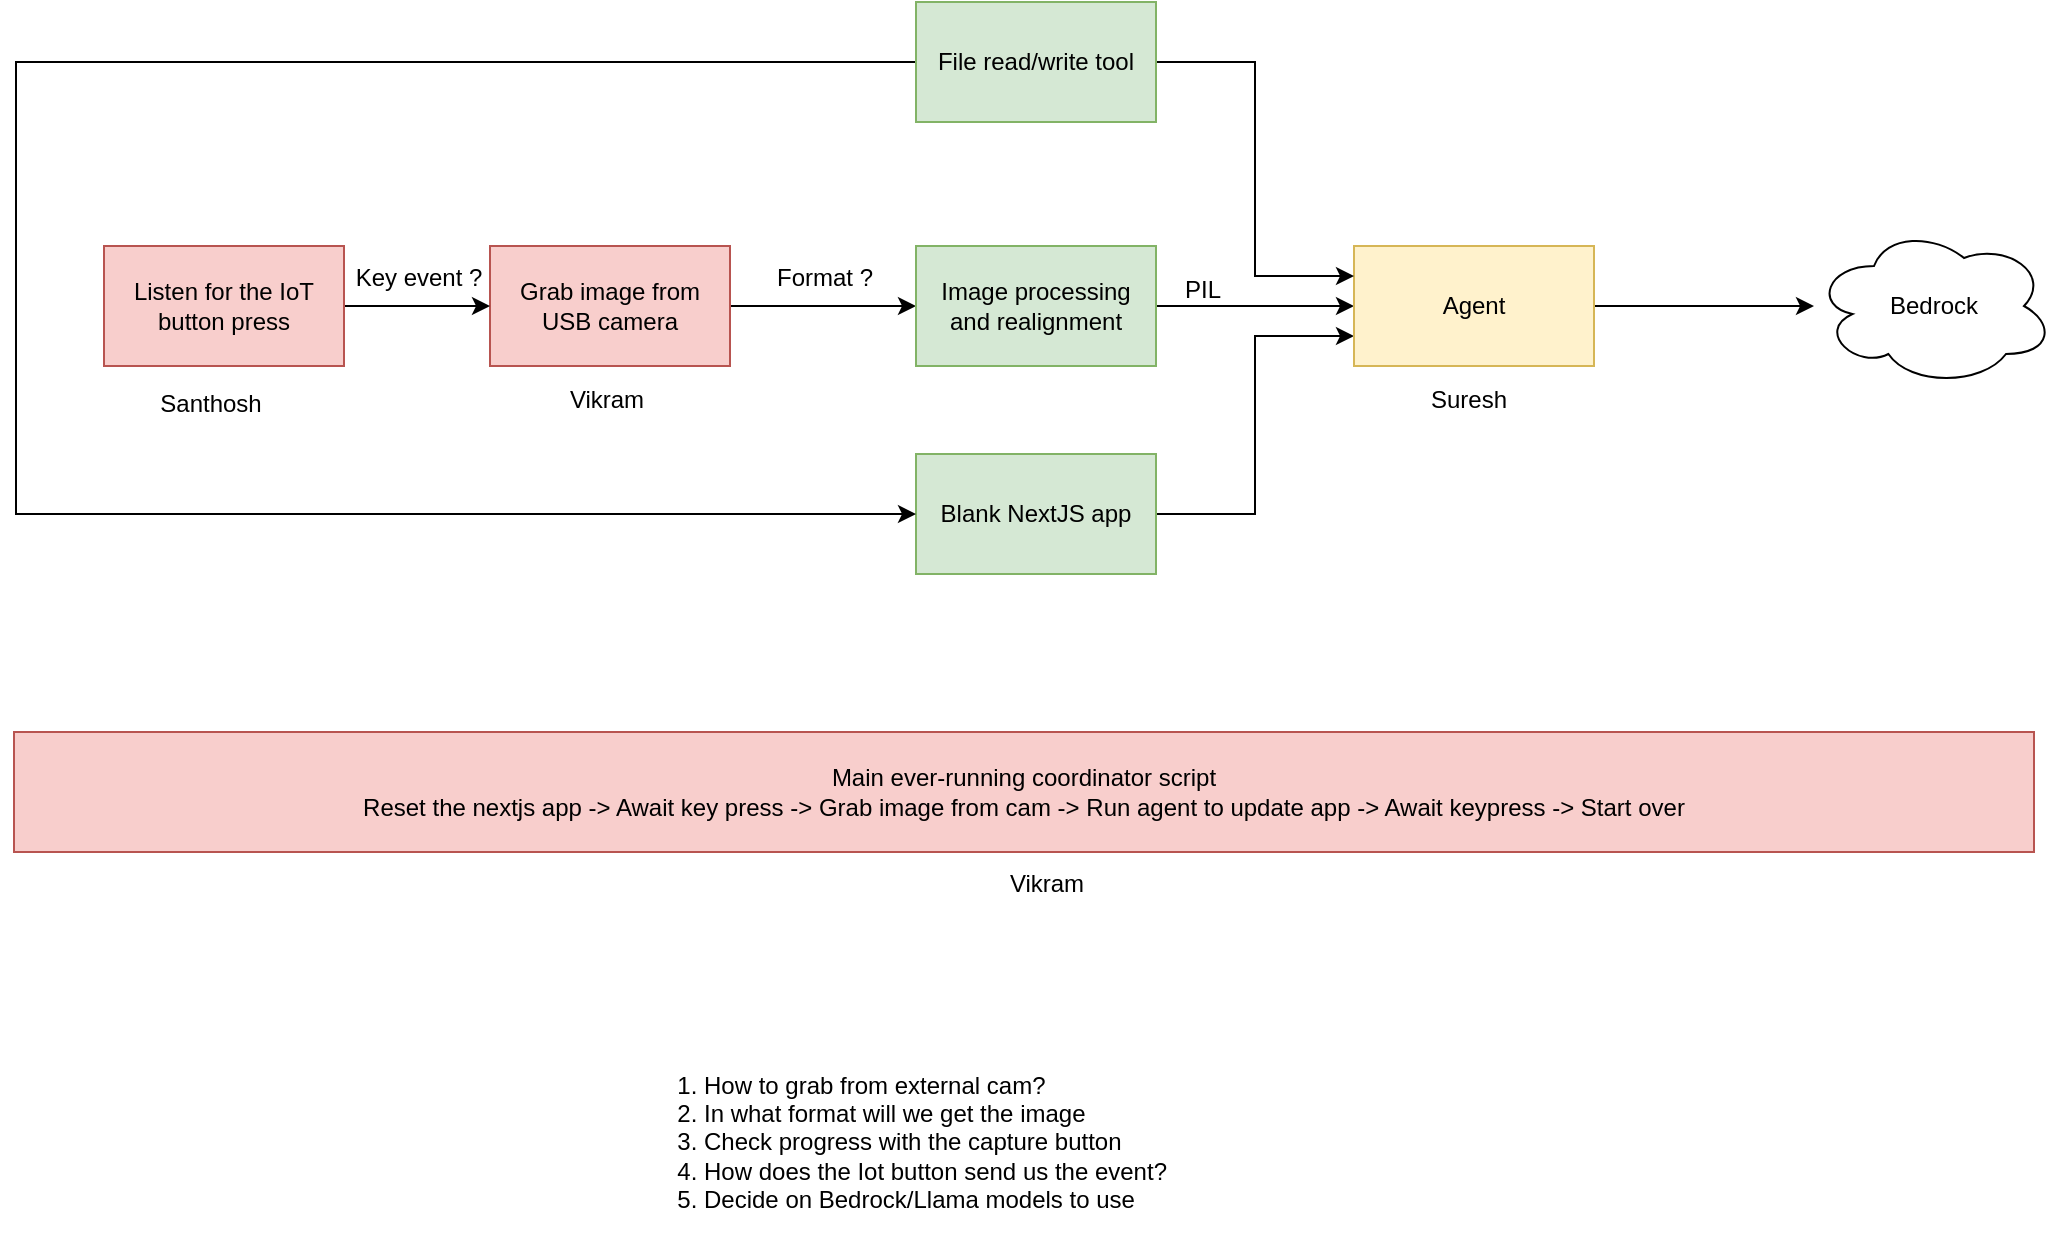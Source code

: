 <mxfile version="21.7.4" type="device">
  <diagram name="Page-1" id="d46uYLWLomVtQoS8eJte">
    <mxGraphModel dx="2100" dy="1155" grid="0" gridSize="10" guides="1" tooltips="1" connect="1" arrows="1" fold="1" page="0" pageScale="1" pageWidth="827" pageHeight="1169" math="0" shadow="0">
      <root>
        <mxCell id="0" />
        <mxCell id="1" parent="0" />
        <mxCell id="-YU-X2CwbC23snyHU5Ro-4" style="edgeStyle=orthogonalEdgeStyle;rounded=0;orthogonalLoop=1;jettySize=auto;html=1;entryX=0;entryY=0.5;entryDx=0;entryDy=0;" edge="1" parent="1" source="-YU-X2CwbC23snyHU5Ro-1" target="-YU-X2CwbC23snyHU5Ro-3">
          <mxGeometry relative="1" as="geometry" />
        </mxCell>
        <mxCell id="-YU-X2CwbC23snyHU5Ro-1" value="Grab image from USB camera" style="rounded=0;whiteSpace=wrap;html=1;fillColor=#f8cecc;strokeColor=#b85450;" vertex="1" parent="1">
          <mxGeometry x="-184" y="270" width="120" height="60" as="geometry" />
        </mxCell>
        <mxCell id="-YU-X2CwbC23snyHU5Ro-2" value="&lt;ol&gt;&lt;li&gt;How to grab from external cam?&lt;/li&gt;&lt;li&gt;In what format will we get the image&lt;/li&gt;&lt;li&gt;Check progress with the capture button&lt;/li&gt;&lt;li&gt;How does the Iot button send us the event?&lt;/li&gt;&lt;li&gt;Decide on Bedrock/Llama models to use&lt;/li&gt;&lt;/ol&gt;" style="text;html=1;align=left;verticalAlign=middle;resizable=0;points=[];autosize=1;strokeColor=none;fillColor=none;" vertex="1" parent="1">
          <mxGeometry x="-119" y="664" width="290" height="108" as="geometry" />
        </mxCell>
        <mxCell id="-YU-X2CwbC23snyHU5Ro-12" style="edgeStyle=orthogonalEdgeStyle;rounded=0;orthogonalLoop=1;jettySize=auto;html=1;entryX=0;entryY=0.5;entryDx=0;entryDy=0;" edge="1" parent="1" source="-YU-X2CwbC23snyHU5Ro-3" target="-YU-X2CwbC23snyHU5Ro-11">
          <mxGeometry relative="1" as="geometry" />
        </mxCell>
        <mxCell id="-YU-X2CwbC23snyHU5Ro-3" value="Image processing and realignment" style="rounded=0;whiteSpace=wrap;html=1;fillColor=#d5e8d4;strokeColor=#82b366;" vertex="1" parent="1">
          <mxGeometry x="29" y="270" width="120" height="60" as="geometry" />
        </mxCell>
        <mxCell id="-YU-X2CwbC23snyHU5Ro-5" value="PIL" style="text;html=1;align=center;verticalAlign=middle;resizable=0;points=[];autosize=1;strokeColor=none;fillColor=none;" vertex="1" parent="1">
          <mxGeometry x="154" y="279" width="36" height="26" as="geometry" />
        </mxCell>
        <mxCell id="-YU-X2CwbC23snyHU5Ro-6" value="Format ?" style="text;html=1;align=center;verticalAlign=middle;resizable=0;points=[];autosize=1;strokeColor=none;fillColor=none;" vertex="1" parent="1">
          <mxGeometry x="-50" y="273" width="66" height="26" as="geometry" />
        </mxCell>
        <mxCell id="-YU-X2CwbC23snyHU5Ro-8" style="edgeStyle=orthogonalEdgeStyle;rounded=0;orthogonalLoop=1;jettySize=auto;html=1;entryX=0;entryY=0.5;entryDx=0;entryDy=0;" edge="1" parent="1" source="-YU-X2CwbC23snyHU5Ro-7" target="-YU-X2CwbC23snyHU5Ro-1">
          <mxGeometry relative="1" as="geometry" />
        </mxCell>
        <mxCell id="-YU-X2CwbC23snyHU5Ro-7" value="Listen for the IoT button press" style="rounded=0;whiteSpace=wrap;html=1;fillColor=#f8cecc;strokeColor=#b85450;" vertex="1" parent="1">
          <mxGeometry x="-377" y="270" width="120" height="60" as="geometry" />
        </mxCell>
        <mxCell id="-YU-X2CwbC23snyHU5Ro-9" value="Key event ?" style="text;html=1;align=center;verticalAlign=middle;resizable=0;points=[];autosize=1;strokeColor=none;fillColor=none;" vertex="1" parent="1">
          <mxGeometry x="-261" y="273" width="81" height="26" as="geometry" />
        </mxCell>
        <mxCell id="-YU-X2CwbC23snyHU5Ro-13" style="edgeStyle=orthogonalEdgeStyle;rounded=0;orthogonalLoop=1;jettySize=auto;html=1;entryX=0;entryY=0.75;entryDx=0;entryDy=0;" edge="1" parent="1" source="-YU-X2CwbC23snyHU5Ro-10" target="-YU-X2CwbC23snyHU5Ro-11">
          <mxGeometry relative="1" as="geometry" />
        </mxCell>
        <mxCell id="-YU-X2CwbC23snyHU5Ro-10" value="Blank NextJS app" style="rounded=0;whiteSpace=wrap;html=1;fillColor=#d5e8d4;strokeColor=#82b366;" vertex="1" parent="1">
          <mxGeometry x="29" y="374" width="120" height="60" as="geometry" />
        </mxCell>
        <mxCell id="-YU-X2CwbC23snyHU5Ro-17" style="edgeStyle=orthogonalEdgeStyle;rounded=0;orthogonalLoop=1;jettySize=auto;html=1;" edge="1" parent="1" source="-YU-X2CwbC23snyHU5Ro-11" target="-YU-X2CwbC23snyHU5Ro-16">
          <mxGeometry relative="1" as="geometry" />
        </mxCell>
        <mxCell id="-YU-X2CwbC23snyHU5Ro-11" value="Agent" style="rounded=0;whiteSpace=wrap;html=1;fillColor=#fff2cc;strokeColor=#d6b656;" vertex="1" parent="1">
          <mxGeometry x="248" y="270" width="120" height="60" as="geometry" />
        </mxCell>
        <mxCell id="-YU-X2CwbC23snyHU5Ro-15" style="edgeStyle=orthogonalEdgeStyle;rounded=0;orthogonalLoop=1;jettySize=auto;html=1;entryX=0;entryY=0.25;entryDx=0;entryDy=0;" edge="1" parent="1" source="-YU-X2CwbC23snyHU5Ro-14" target="-YU-X2CwbC23snyHU5Ro-11">
          <mxGeometry relative="1" as="geometry" />
        </mxCell>
        <mxCell id="-YU-X2CwbC23snyHU5Ro-19" style="edgeStyle=orthogonalEdgeStyle;rounded=0;orthogonalLoop=1;jettySize=auto;html=1;entryX=0;entryY=0.5;entryDx=0;entryDy=0;" edge="1" parent="1" source="-YU-X2CwbC23snyHU5Ro-14" target="-YU-X2CwbC23snyHU5Ro-10">
          <mxGeometry relative="1" as="geometry">
            <Array as="points">
              <mxPoint x="-421" y="178" />
              <mxPoint x="-421" y="404" />
            </Array>
          </mxGeometry>
        </mxCell>
        <mxCell id="-YU-X2CwbC23snyHU5Ro-14" value="File read/write tool" style="rounded=0;whiteSpace=wrap;html=1;fillColor=#d5e8d4;strokeColor=#82b366;" vertex="1" parent="1">
          <mxGeometry x="29" y="148" width="120" height="60" as="geometry" />
        </mxCell>
        <mxCell id="-YU-X2CwbC23snyHU5Ro-16" value="Bedrock" style="ellipse;shape=cloud;whiteSpace=wrap;html=1;" vertex="1" parent="1">
          <mxGeometry x="478" y="260" width="120" height="80" as="geometry" />
        </mxCell>
        <mxCell id="-YU-X2CwbC23snyHU5Ro-18" value="Main ever-running coordinator script&lt;br&gt;Reset the nextjs app -&amp;gt; Await key press -&amp;gt; Grab image from cam -&amp;gt; Run agent to update app -&amp;gt; Await keypress -&amp;gt;&amp;nbsp;Start over" style="rounded=0;whiteSpace=wrap;html=1;fillColor=#f8cecc;strokeColor=#b85450;" vertex="1" parent="1">
          <mxGeometry x="-422" y="513" width="1010" height="60" as="geometry" />
        </mxCell>
        <mxCell id="-YU-X2CwbC23snyHU5Ro-20" value="Suresh" style="text;html=1;align=center;verticalAlign=middle;resizable=0;points=[];autosize=1;strokeColor=none;fillColor=none;" vertex="1" parent="1">
          <mxGeometry x="277" y="334" width="56" height="26" as="geometry" />
        </mxCell>
        <mxCell id="-YU-X2CwbC23snyHU5Ro-21" value="Vikram" style="text;html=1;align=center;verticalAlign=middle;resizable=0;points=[];autosize=1;strokeColor=none;fillColor=none;" vertex="1" parent="1">
          <mxGeometry x="-154" y="334" width="55" height="26" as="geometry" />
        </mxCell>
        <mxCell id="-YU-X2CwbC23snyHU5Ro-22" value="Vikram" style="text;html=1;align=center;verticalAlign=middle;resizable=0;points=[];autosize=1;strokeColor=none;fillColor=none;" vertex="1" parent="1">
          <mxGeometry x="66" y="576" width="55" height="26" as="geometry" />
        </mxCell>
        <mxCell id="-YU-X2CwbC23snyHU5Ro-23" value="Santhosh" style="text;html=1;align=center;verticalAlign=middle;resizable=0;points=[];autosize=1;strokeColor=none;fillColor=none;" vertex="1" parent="1">
          <mxGeometry x="-359" y="336" width="69" height="26" as="geometry" />
        </mxCell>
      </root>
    </mxGraphModel>
  </diagram>
</mxfile>
